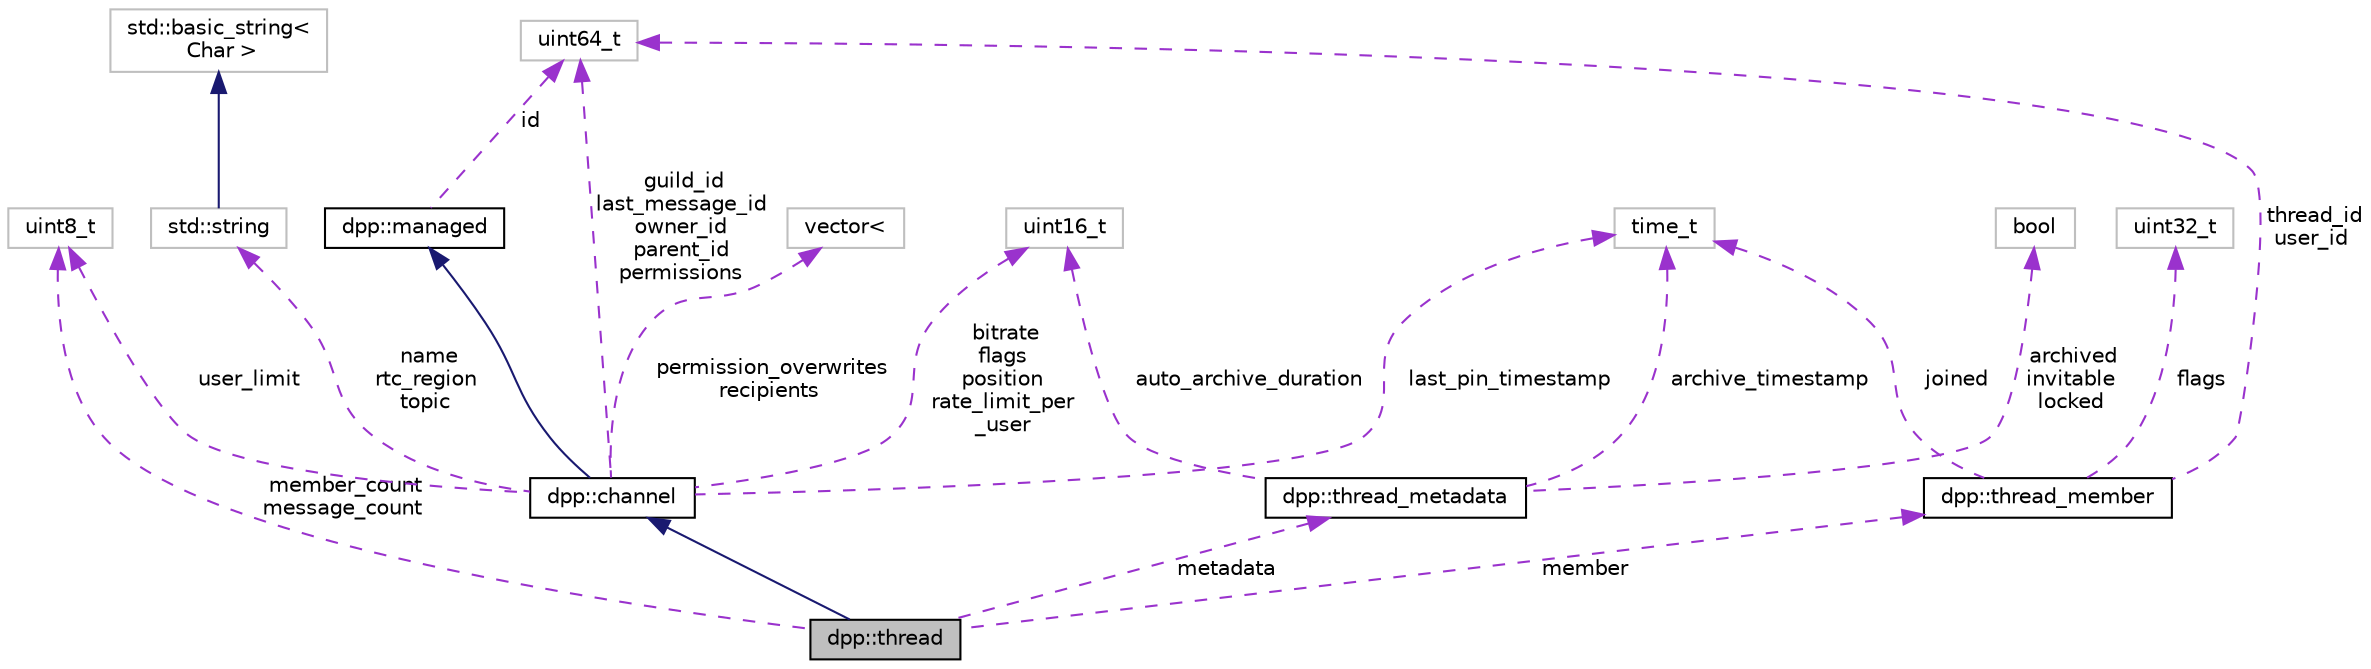 digraph "dpp::thread"
{
 // INTERACTIVE_SVG=YES
 // LATEX_PDF_SIZE
  bgcolor="transparent";
  edge [fontname="Helvetica",fontsize="10",labelfontname="Helvetica",labelfontsize="10"];
  node [fontname="Helvetica",fontsize="10",shape=record];
  Node1 [label="dpp::thread",height=0.2,width=0.4,color="black", fillcolor="grey75", style="filled", fontcolor="black",tooltip="A definition of a discord thread. A thread is a superset of a channel. Not to be confused with std::t..."];
  Node2 -> Node1 [dir="back",color="midnightblue",fontsize="10",style="solid",fontname="Helvetica"];
  Node2 [label="dpp::channel",height=0.2,width=0.4,color="black",URL="$classdpp_1_1channel.html",tooltip="A definition of a discord channel There are one of these for every channel type except threads...."];
  Node3 -> Node2 [dir="back",color="midnightblue",fontsize="10",style="solid",fontname="Helvetica"];
  Node3 [label="dpp::managed",height=0.2,width=0.4,color="black",URL="$classdpp_1_1managed.html",tooltip="The managed class is the base class for various types that can be stored in a cache that are identifi..."];
  Node4 -> Node3 [dir="back",color="darkorchid3",fontsize="10",style="dashed",label=" id" ,fontname="Helvetica"];
  Node4 [label="uint64_t",height=0.2,width=0.4,color="grey75",tooltip=" "];
  Node5 -> Node2 [dir="back",color="darkorchid3",fontsize="10",style="dashed",label=" bitrate\nflags\nposition\nrate_limit_per\l_user" ,fontname="Helvetica"];
  Node5 [label="uint16_t",height=0.2,width=0.4,color="grey75",tooltip=" "];
  Node4 -> Node2 [dir="back",color="darkorchid3",fontsize="10",style="dashed",label=" guild_id\nlast_message_id\nowner_id\nparent_id\npermissions" ,fontname="Helvetica"];
  Node6 -> Node2 [dir="back",color="darkorchid3",fontsize="10",style="dashed",label=" name\nrtc_region\ntopic" ,fontname="Helvetica"];
  Node6 [label="std::string",height=0.2,width=0.4,color="grey75",tooltip=" "];
  Node7 -> Node6 [dir="back",color="midnightblue",fontsize="10",style="solid",fontname="Helvetica"];
  Node7 [label="std::basic_string\<\l Char \>",height=0.2,width=0.4,color="grey75",tooltip=" "];
  Node8 -> Node2 [dir="back",color="darkorchid3",fontsize="10",style="dashed",label=" user_limit" ,fontname="Helvetica"];
  Node8 [label="uint8_t",height=0.2,width=0.4,color="grey75",tooltip=" "];
  Node9 -> Node2 [dir="back",color="darkorchid3",fontsize="10",style="dashed",label=" last_pin_timestamp" ,fontname="Helvetica"];
  Node9 [label="time_t",height=0.2,width=0.4,color="grey75",tooltip=" "];
  Node10 -> Node2 [dir="back",color="darkorchid3",fontsize="10",style="dashed",label=" permission_overwrites\nrecipients" ,fontname="Helvetica"];
  Node10 [label="vector\<",height=0.2,width=0.4,color="grey75",tooltip=" "];
  Node8 -> Node1 [dir="back",color="darkorchid3",fontsize="10",style="dashed",label=" member_count\nmessage_count" ,fontname="Helvetica"];
  Node11 -> Node1 [dir="back",color="darkorchid3",fontsize="10",style="dashed",label=" metadata" ,fontname="Helvetica"];
  Node11 [label="dpp::thread_metadata",height=0.2,width=0.4,color="black",URL="$structdpp_1_1thread__metadata.html",tooltip="metadata for threads"];
  Node12 -> Node11 [dir="back",color="darkorchid3",fontsize="10",style="dashed",label=" archived\ninvitable\nlocked" ,fontname="Helvetica"];
  Node12 [label="bool",height=0.2,width=0.4,color="grey75",tooltip=" "];
  Node9 -> Node11 [dir="back",color="darkorchid3",fontsize="10",style="dashed",label=" archive_timestamp" ,fontname="Helvetica"];
  Node5 -> Node11 [dir="back",color="darkorchid3",fontsize="10",style="dashed",label=" auto_archive_duration" ,fontname="Helvetica"];
  Node13 -> Node1 [dir="back",color="darkorchid3",fontsize="10",style="dashed",label=" member" ,fontname="Helvetica"];
  Node13 [label="dpp::thread_member",height=0.2,width=0.4,color="black",URL="$structdpp_1_1thread__member.html",tooltip="represents membership of a user with a thread"];
  Node4 -> Node13 [dir="back",color="darkorchid3",fontsize="10",style="dashed",label=" thread_id\nuser_id" ,fontname="Helvetica"];
  Node9 -> Node13 [dir="back",color="darkorchid3",fontsize="10",style="dashed",label=" joined" ,fontname="Helvetica"];
  Node14 -> Node13 [dir="back",color="darkorchid3",fontsize="10",style="dashed",label=" flags" ,fontname="Helvetica"];
  Node14 [label="uint32_t",height=0.2,width=0.4,color="grey75",tooltip=" "];
}
